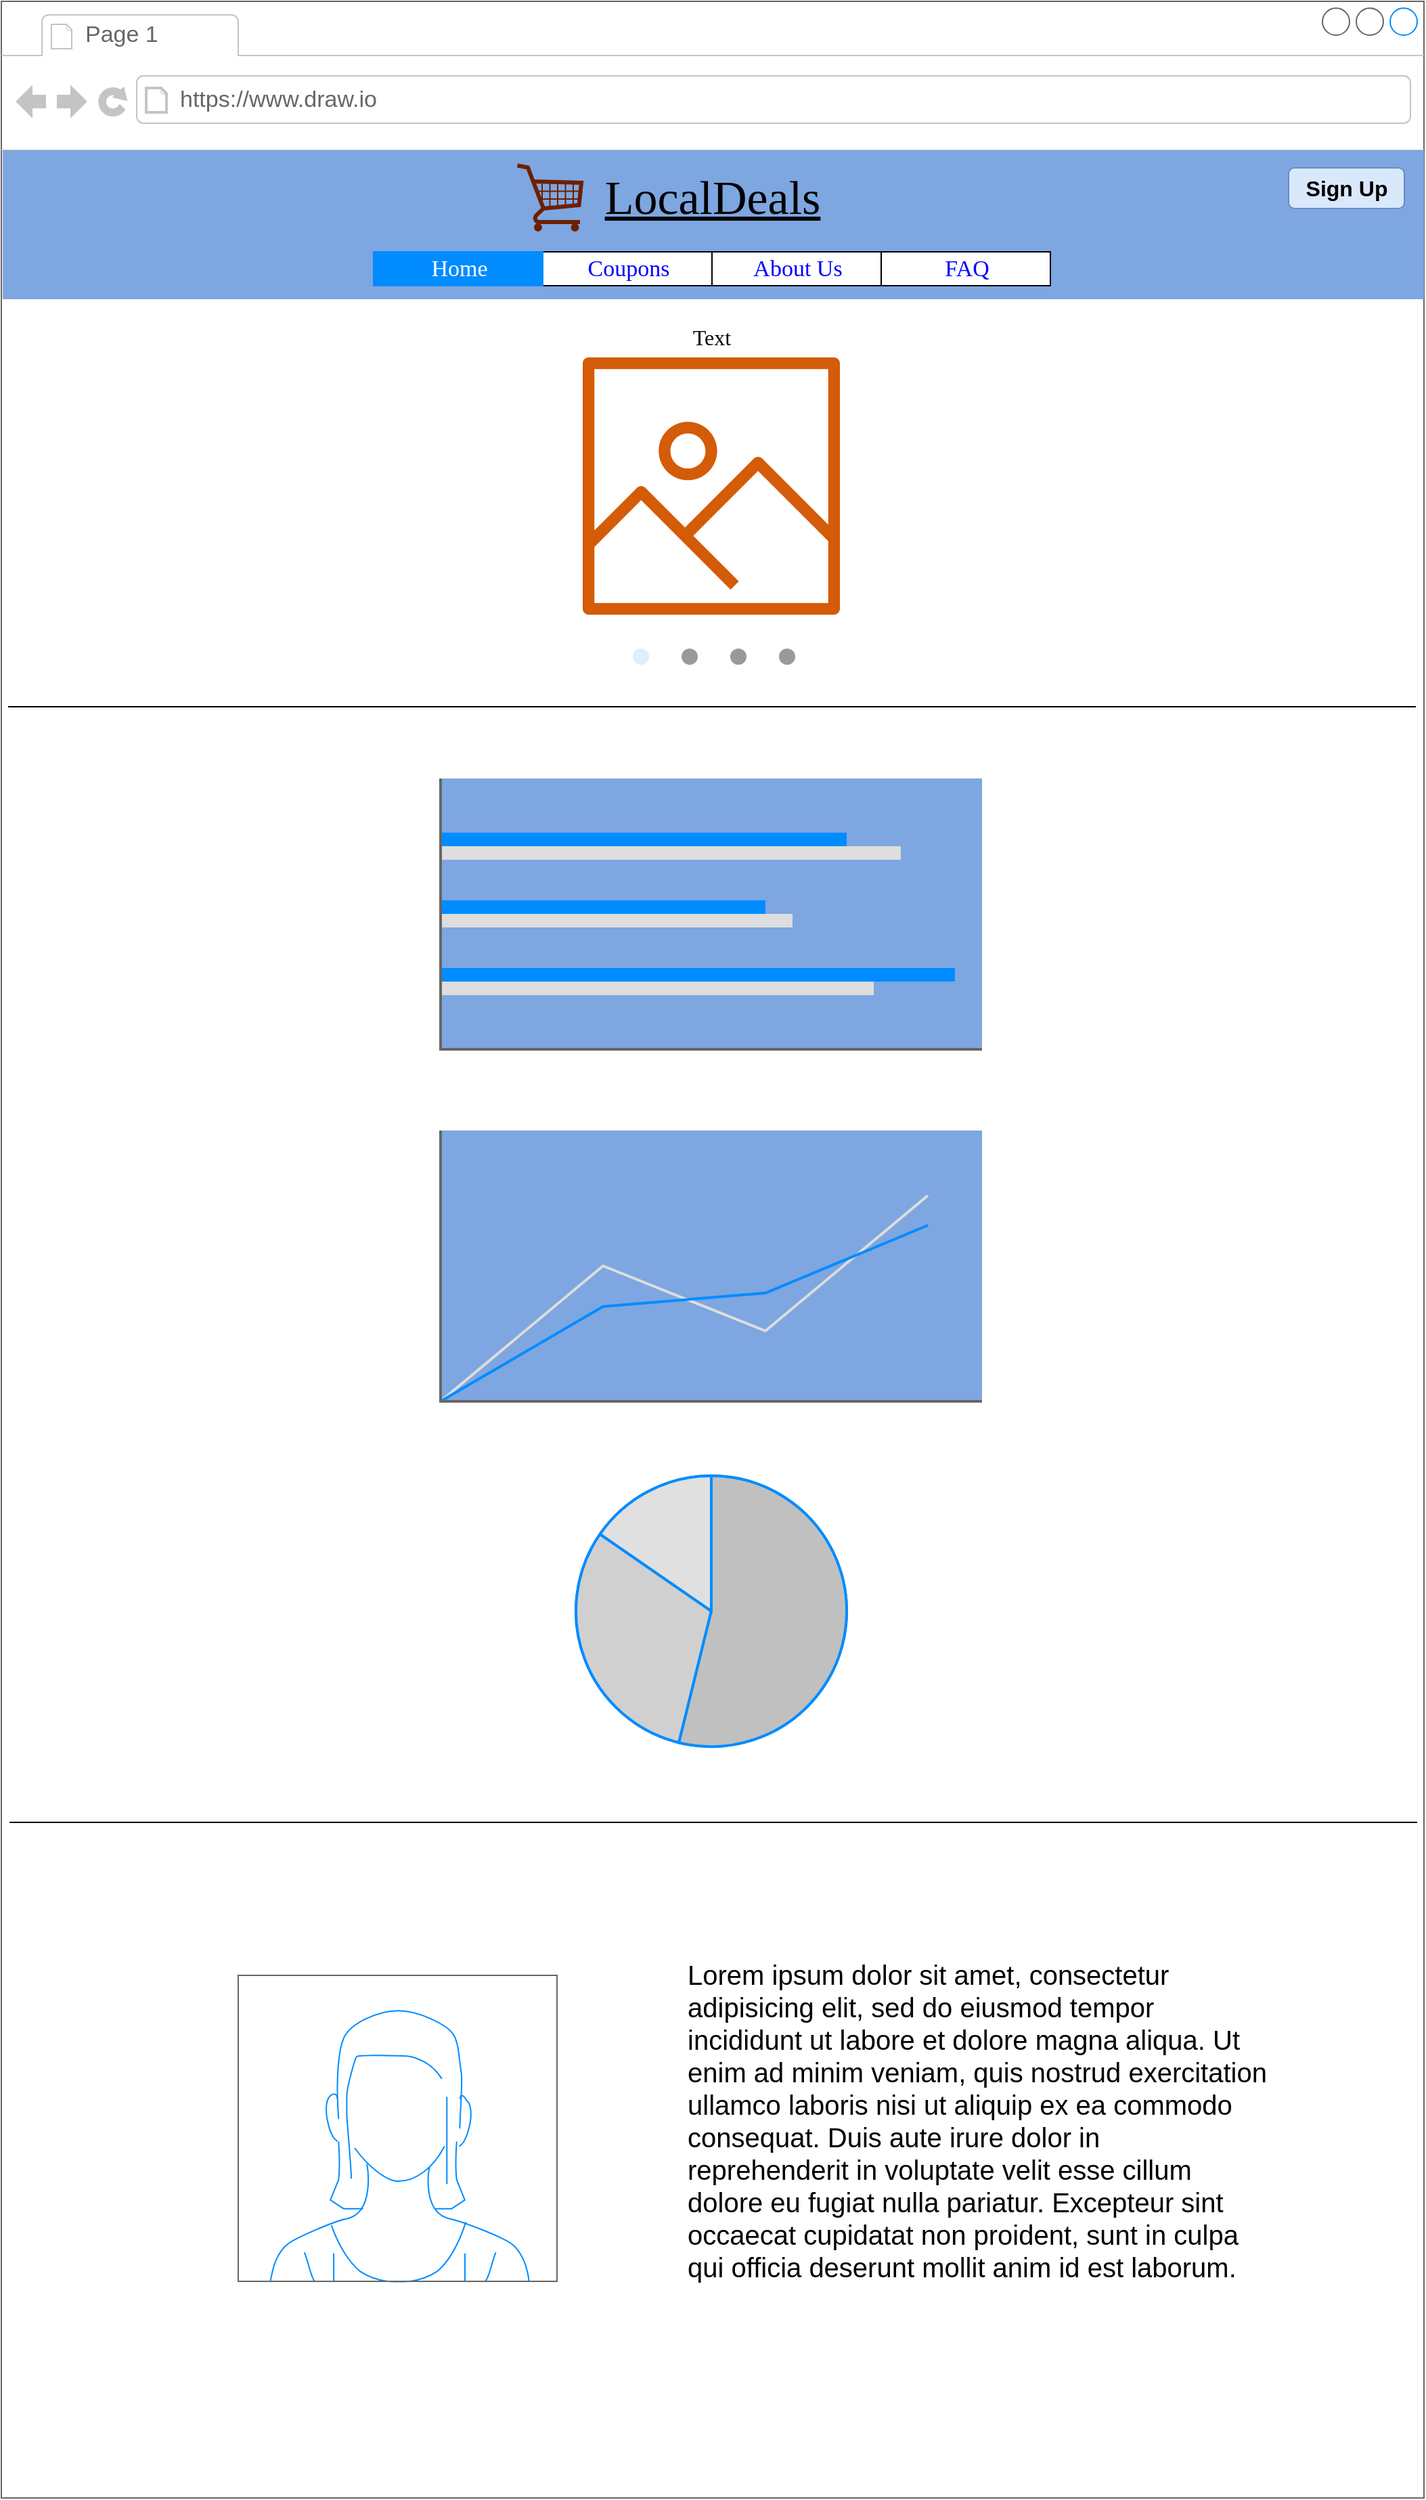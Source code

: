 <mxfile version="18.0.2" type="github" pages="4">
  <diagram id="8Ai8LcPD3dRADdZJNtyQ" name="Home screen">
    <mxGraphModel dx="1695" dy="751" grid="1" gridSize="10" guides="1" tooltips="1" connect="1" arrows="1" fold="1" page="1" pageScale="1" pageWidth="1100" pageHeight="850" math="0" shadow="0">
      <root>
        <mxCell id="0" />
        <mxCell id="1" parent="0" />
        <mxCell id="Ec3SND6wJ-g5AKn1nneo-4" value="" style="strokeWidth=1;shadow=0;dashed=0;align=center;html=1;shape=mxgraph.mockup.containers.browserWindow;rSize=0;strokeColor=#666666;strokeColor2=#008cff;strokeColor3=#c4c4c4;mainText=,;recursiveResize=0;" vertex="1" parent="1">
          <mxGeometry x="25" y="86" width="1051" height="1844" as="geometry" />
        </mxCell>
        <mxCell id="Ec3SND6wJ-g5AKn1nneo-34" value="" style="rounded=0;whiteSpace=wrap;html=1;shadow=0;labelBackgroundColor=none;labelBorderColor=none;fontFamily=Tahoma;fontSize=35;fontColor=#000000;strokeColor=none;strokeWidth=26;fillColor=#7EA6E0;gradientColor=none;" vertex="1" parent="Ec3SND6wJ-g5AKn1nneo-4">
          <mxGeometry x="1" y="110" width="1050" height="110" as="geometry" />
        </mxCell>
        <mxCell id="Ec3SND6wJ-g5AKn1nneo-5" value="Page 1" style="strokeWidth=1;shadow=0;dashed=0;align=center;html=1;shape=mxgraph.mockup.containers.anchor;fontSize=17;fontColor=#666666;align=left;" vertex="1" parent="Ec3SND6wJ-g5AKn1nneo-4">
          <mxGeometry x="60" y="12" width="110" height="26" as="geometry" />
        </mxCell>
        <mxCell id="Ec3SND6wJ-g5AKn1nneo-6" value="https://www.draw.io" style="strokeWidth=1;shadow=0;dashed=0;align=center;html=1;shape=mxgraph.mockup.containers.anchor;rSize=0;fontSize=17;fontColor=#666666;align=left;" vertex="1" parent="Ec3SND6wJ-g5AKn1nneo-4">
          <mxGeometry x="130" y="60" width="250" height="26" as="geometry" />
        </mxCell>
        <mxCell id="Ec3SND6wJ-g5AKn1nneo-15" value="Sign Up" style="rounded=1;html=1;shadow=0;dashed=0;whiteSpace=wrap;fontSize=16;fillColor=#dae8fc;align=center;strokeColor=#6c8ebf;fontStyle=1" vertex="1" parent="Ec3SND6wJ-g5AKn1nneo-4">
          <mxGeometry x="951" y="123" width="85.5" height="30" as="geometry" />
        </mxCell>
        <mxCell id="Ec3SND6wJ-g5AKn1nneo-17" value="&lt;font size=&quot;1&quot; face=&quot;Tahoma&quot; style=&quot;&quot;&gt;&lt;u style=&quot;font-size: 35px;&quot;&gt;LocalDeals&lt;/u&gt;&lt;/font&gt;" style="text;html=1;strokeColor=none;fillColor=none;align=center;verticalAlign=middle;whiteSpace=wrap;rounded=0;fontSize=16;" vertex="1" parent="Ec3SND6wJ-g5AKn1nneo-4">
          <mxGeometry x="438" y="115" width="175" height="60" as="geometry" />
        </mxCell>
        <mxCell id="Ec3SND6wJ-g5AKn1nneo-20" value="" style="sketch=0;outlineConnect=0;fontColor=#232F3E;gradientColor=none;fillColor=#D45B07;strokeColor=default;verticalLabelPosition=bottom;verticalAlign=top;align=center;html=1;fontSize=12;fontStyle=0;pointerEvents=1;shape=mxgraph.aws4.container_registry_image;fontFamily=Tahoma;perimeterSpacing=26;strokeWidth=26;labelBorderColor=none;labelBackgroundColor=#000000;" vertex="1" parent="Ec3SND6wJ-g5AKn1nneo-4">
          <mxGeometry x="97" y="263" width="855" height="190" as="geometry" />
        </mxCell>
        <mxCell id="Ec3SND6wJ-g5AKn1nneo-21" value="" style="verticalLabelPosition=bottom;shadow=0;dashed=0;align=center;html=1;verticalAlign=top;strokeWidth=1;shape=mxgraph.mockup.navigation.pageControl;fillColor=#999999;strokeColor=#ddeeff;fontFamily=Tahoma;fontSize=35;fontColor=#000000;" vertex="1" parent="Ec3SND6wJ-g5AKn1nneo-4">
          <mxGeometry x="466.5" y="469" width="120" height="30" as="geometry" />
        </mxCell>
        <mxCell id="Ec3SND6wJ-g5AKn1nneo-29" value="" style="strokeWidth=1;shadow=0;dashed=0;align=center;html=1;shape=mxgraph.mockup.text.rrect;rSize=0;labelBackgroundColor=none;labelBorderColor=none;fontFamily=Tahoma;fontSize=35;" vertex="1" parent="Ec3SND6wJ-g5AKn1nneo-4">
          <mxGeometry x="275" y="185" width="500" height="25" as="geometry" />
        </mxCell>
        <UserObject label="Coupons" link="data:page/id,4YE4zVeLuSNUIO8vOBRp" id="Ec3SND6wJ-g5AKn1nneo-30">
          <mxCell style="strokeColor=inherit;fillColor=inherit;gradientColor=inherit;strokeWidth=1;shadow=0;dashed=0;align=center;html=1;shape=mxgraph.mockup.text.rrect;rSize=0;fontSize=17;fontColor=#0000ff;labelBackgroundColor=none;labelBorderColor=none;fontFamily=Tahoma;" vertex="1" parent="Ec3SND6wJ-g5AKn1nneo-29">
            <mxGeometry x="125" width="125" height="25" as="geometry" />
          </mxCell>
        </UserObject>
        <mxCell id="Ec3SND6wJ-g5AKn1nneo-31" value="About Us" style="strokeColor=inherit;fillColor=inherit;gradientColor=inherit;strokeWidth=1;shadow=0;dashed=0;align=center;html=1;shape=mxgraph.mockup.text.rrect;rSize=0;fontSize=17;fontColor=#0000ff;labelBackgroundColor=none;labelBorderColor=none;fontFamily=Tahoma;" vertex="1" parent="Ec3SND6wJ-g5AKn1nneo-29">
          <mxGeometry x="250" width="125" height="25" as="geometry" />
        </mxCell>
        <mxCell id="Ec3SND6wJ-g5AKn1nneo-32" value="FAQ" style="strokeColor=inherit;fillColor=inherit;gradientColor=inherit;strokeWidth=1;shadow=0;dashed=0;align=center;html=1;shape=mxgraph.mockup.text.rrect;rSize=0;fontSize=17;fontColor=#0000ff;labelBackgroundColor=none;labelBorderColor=none;fontFamily=Tahoma;" vertex="1" parent="Ec3SND6wJ-g5AKn1nneo-29">
          <mxGeometry x="375" width="125" height="25" as="geometry" />
        </mxCell>
        <mxCell id="Ec3SND6wJ-g5AKn1nneo-33" value="Home" style="strokeWidth=1;shadow=0;dashed=0;align=center;html=1;shape=mxgraph.mockup.text.rrect;rSize=0;fontSize=17;fontColor=#ffffff;fillColor=#008cff;strokeColor=#008cff;labelBackgroundColor=none;labelBorderColor=none;fontFamily=Tahoma;" vertex="1" parent="Ec3SND6wJ-g5AKn1nneo-29">
          <mxGeometry width="125" height="25" as="geometry" />
        </mxCell>
        <mxCell id="Ec3SND6wJ-g5AKn1nneo-41" value="" style="verticalLabelPosition=bottom;shadow=0;dashed=0;align=center;html=1;verticalAlign=top;strokeWidth=1;shape=mxgraph.mockup.misc.shoppingCart;labelBackgroundColor=none;labelBorderColor=none;fontFamily=Tahoma;fontSize=35;fillColor=#a0522d;strokeColor=#6D1F00;fontColor=#ffffff;flipH=1;" vertex="1" parent="Ec3SND6wJ-g5AKn1nneo-4">
          <mxGeometry x="380" y="120" width="50" height="50" as="geometry" />
        </mxCell>
        <mxCell id="Ec3SND6wJ-g5AKn1nneo-43" value="" style="verticalLabelPosition=bottom;shadow=0;dashed=0;align=center;html=1;verticalAlign=top;strokeWidth=1;shape=mxgraph.mockup.graphics.lineChart;strokeColor=none;strokeColor2=#666666;strokeColor3=#008cff;strokeColor4=#dddddd;labelBackgroundColor=none;labelBorderColor=none;fontFamily=Tahoma;fontSize=35;fontColor=#000000;fillColor=#7EA6E0;gradientColor=none;" vertex="1" parent="Ec3SND6wJ-g5AKn1nneo-4">
          <mxGeometry x="324.5" y="834" width="400" height="200" as="geometry" />
        </mxCell>
        <mxCell id="Ec3SND6wJ-g5AKn1nneo-42" value="" style="verticalLabelPosition=bottom;shadow=0;dashed=0;align=center;html=1;verticalAlign=top;strokeWidth=1;shape=mxgraph.mockup.graphics.barChart;strokeColor=none;strokeColor2=none;strokeColor3=#666666;fillColor2=#008cff;fillColor3=#dddddd;labelBackgroundColor=none;labelBorderColor=none;fontFamily=Tahoma;fontSize=35;fontColor=#000000;fillColor=#7EA6E0;gradientColor=none;" vertex="1" parent="Ec3SND6wJ-g5AKn1nneo-4">
          <mxGeometry x="324.5" y="574" width="400" height="200" as="geometry" />
        </mxCell>
        <mxCell id="Ec3SND6wJ-g5AKn1nneo-44" value="" style="verticalLabelPosition=bottom;shadow=0;dashed=0;align=center;html=1;verticalAlign=top;strokeWidth=1;shape=mxgraph.mockup.graphics.pieChart;strokeColor=#008cff;parts=10,20,35;partColors=#e0e0e0,#d0d0d0,#c0c0c0,#b0b0b0,#a0a0a0;strokeWidth=2;labelBackgroundColor=none;labelBorderColor=none;fontFamily=Tahoma;fontSize=35;fontColor=#000000;fillColor=#7EA6E0;gradientColor=none;" vertex="1" parent="Ec3SND6wJ-g5AKn1nneo-4">
          <mxGeometry x="424.5" y="1089" width="200" height="200" as="geometry" />
        </mxCell>
        <mxCell id="g2vvY1fLW92TIpUCu8w1-1" value="" style="verticalLabelPosition=bottom;shadow=0;dashed=0;align=center;html=1;verticalAlign=top;strokeWidth=1;shape=mxgraph.mockup.containers.userFemale;strokeColor=#666666;strokeColor2=#008cff;labelBackgroundColor=none;labelBorderColor=none;fontFamily=Tahoma;fontSize=35;fontColor=#000000;fillColor=#FFFFFF;gradientColor=none;" vertex="1" parent="Ec3SND6wJ-g5AKn1nneo-4">
          <mxGeometry x="175" y="1458" width="235.5" height="226" as="geometry" />
        </mxCell>
        <mxCell id="g2vvY1fLW92TIpUCu8w1-4" value="&lt;font style=&quot;font-size: 20px;&quot;&gt;Lorem ipsum dolor sit amet, consectetur adipisicing elit, sed do eiusmod tempor incididunt ut labore et dolore magna aliqua. Ut enim ad minim veniam, quis nostrud exercitation ullamco laboris nisi ut aliquip ex ea commodo consequat. Duis aute irure dolor in reprehenderit in voluptate velit esse cillum dolore eu fugiat nulla pariatur. Excepteur sint occaecat cupidatat non proident, sunt in culpa qui officia deserunt mollit anim id est laborum.&lt;/font&gt;" style="text;spacingTop=-5;whiteSpace=wrap;html=1;align=left;fontSize=12;fontFamily=Helvetica;fillColor=none;strokeColor=none;shadow=0;labelBackgroundColor=none;labelBorderColor=none;fontColor=#000000;" vertex="1" parent="Ec3SND6wJ-g5AKn1nneo-4">
          <mxGeometry x="505" y="1444" width="430" height="254" as="geometry" />
        </mxCell>
        <mxCell id="ed6k9Ll5OPkEKi_OYKbh-1" value="Text" style="text;html=1;strokeColor=none;fillColor=none;align=center;verticalAlign=middle;whiteSpace=wrap;rounded=0;shadow=0;labelBackgroundColor=none;labelBorderColor=none;fontFamily=Tahoma;fontSize=16;fontColor=#000000;" vertex="1" parent="Ec3SND6wJ-g5AKn1nneo-4">
          <mxGeometry x="494.5" y="233" width="60" height="30" as="geometry" />
        </mxCell>
        <mxCell id="Ec3SND6wJ-g5AKn1nneo-37" value="" style="endArrow=none;html=1;rounded=0;fontFamily=Tahoma;fontSize=35;fontColor=#000000;" edge="1" parent="1">
          <mxGeometry width="50" height="50" relative="1" as="geometry">
            <mxPoint x="30" y="607" as="sourcePoint" />
            <mxPoint x="1070" y="607" as="targetPoint" />
          </mxGeometry>
        </mxCell>
        <mxCell id="Ec3SND6wJ-g5AKn1nneo-45" value="" style="endArrow=none;html=1;rounded=0;fontFamily=Tahoma;fontSize=35;fontColor=#000000;" edge="1" parent="1">
          <mxGeometry width="50" height="50" relative="1" as="geometry">
            <mxPoint x="31" y="1431" as="sourcePoint" />
            <mxPoint x="1071" y="1431" as="targetPoint" />
          </mxGeometry>
        </mxCell>
      </root>
    </mxGraphModel>
  </diagram>
  <diagram id="4YE4zVeLuSNUIO8vOBRp" name="Coupons">
    <mxGraphModel dx="1149" dy="651" grid="1" gridSize="10" guides="1" tooltips="1" connect="1" arrows="1" fold="1" page="1" pageScale="1" pageWidth="1100" pageHeight="850" math="0" shadow="0">
      <root>
        <mxCell id="0" />
        <mxCell id="1" parent="0" />
        <mxCell id="IuseWcv3wdTALtnvZLEn-1" value="" style="strokeWidth=1;shadow=0;dashed=0;align=center;html=1;shape=mxgraph.mockup.containers.browserWindow;rSize=0;strokeColor=#666666;strokeColor2=#008cff;strokeColor3=#c4c4c4;mainText=,;recursiveResize=0;" vertex="1" parent="1">
          <mxGeometry x="25" y="86" width="1051" height="1844" as="geometry" />
        </mxCell>
        <mxCell id="IuseWcv3wdTALtnvZLEn-2" value="" style="rounded=0;whiteSpace=wrap;html=1;shadow=0;labelBackgroundColor=none;labelBorderColor=none;fontFamily=Tahoma;fontSize=35;fontColor=#000000;strokeColor=none;strokeWidth=26;fillColor=#7EA6E0;gradientColor=none;" vertex="1" parent="IuseWcv3wdTALtnvZLEn-1">
          <mxGeometry x="1" y="110" width="1050" height="110" as="geometry" />
        </mxCell>
        <mxCell id="IuseWcv3wdTALtnvZLEn-3" value="Page 1" style="strokeWidth=1;shadow=0;dashed=0;align=center;html=1;shape=mxgraph.mockup.containers.anchor;fontSize=17;fontColor=#666666;align=left;" vertex="1" parent="IuseWcv3wdTALtnvZLEn-1">
          <mxGeometry x="60" y="12" width="110" height="26" as="geometry" />
        </mxCell>
        <mxCell id="IuseWcv3wdTALtnvZLEn-4" value="https://www.draw.io" style="strokeWidth=1;shadow=0;dashed=0;align=center;html=1;shape=mxgraph.mockup.containers.anchor;rSize=0;fontSize=17;fontColor=#666666;align=left;" vertex="1" parent="IuseWcv3wdTALtnvZLEn-1">
          <mxGeometry x="130" y="60" width="250" height="26" as="geometry" />
        </mxCell>
        <mxCell id="IuseWcv3wdTALtnvZLEn-5" value="Sign Up" style="rounded=1;html=1;shadow=0;dashed=0;whiteSpace=wrap;fontSize=16;fillColor=#dae8fc;align=center;strokeColor=#6c8ebf;fontStyle=1" vertex="1" parent="IuseWcv3wdTALtnvZLEn-1">
          <mxGeometry x="951" y="123" width="85.5" height="30" as="geometry" />
        </mxCell>
        <mxCell id="IuseWcv3wdTALtnvZLEn-6" value="&lt;font size=&quot;1&quot; face=&quot;Tahoma&quot; style=&quot;&quot;&gt;&lt;u style=&quot;font-size: 35px;&quot;&gt;LocalDeals&lt;/u&gt;&lt;/font&gt;" style="text;html=1;strokeColor=none;fillColor=none;align=center;verticalAlign=middle;whiteSpace=wrap;rounded=0;fontSize=16;" vertex="1" parent="IuseWcv3wdTALtnvZLEn-1">
          <mxGeometry x="438" y="115" width="175" height="60" as="geometry" />
        </mxCell>
        <mxCell id="IuseWcv3wdTALtnvZLEn-9" value="" style="strokeWidth=1;shadow=0;dashed=0;align=center;html=1;shape=mxgraph.mockup.text.rrect;rSize=0;labelBackgroundColor=none;labelBorderColor=none;fontFamily=Tahoma;fontSize=35;" vertex="1" parent="IuseWcv3wdTALtnvZLEn-1">
          <mxGeometry x="275" y="185" width="500" height="25" as="geometry" />
        </mxCell>
        <mxCell id="IuseWcv3wdTALtnvZLEn-10" value="Coupons" style="strokeColor=inherit;fillColor=inherit;gradientColor=inherit;strokeWidth=1;shadow=0;dashed=0;align=center;html=1;shape=mxgraph.mockup.text.rrect;rSize=0;fontSize=17;fontColor=#0000ff;labelBackgroundColor=none;labelBorderColor=none;fontFamily=Tahoma;" vertex="1" parent="IuseWcv3wdTALtnvZLEn-9">
          <mxGeometry x="125" width="125" height="25" as="geometry" />
        </mxCell>
        <mxCell id="IuseWcv3wdTALtnvZLEn-11" value="About Us" style="strokeColor=inherit;fillColor=inherit;gradientColor=inherit;strokeWidth=1;shadow=0;dashed=0;align=center;html=1;shape=mxgraph.mockup.text.rrect;rSize=0;fontSize=17;fontColor=#0000ff;labelBackgroundColor=none;labelBorderColor=none;fontFamily=Tahoma;" vertex="1" parent="IuseWcv3wdTALtnvZLEn-9">
          <mxGeometry x="250" width="125" height="25" as="geometry" />
        </mxCell>
        <mxCell id="IuseWcv3wdTALtnvZLEn-12" value="FAQ" style="strokeColor=inherit;fillColor=inherit;gradientColor=inherit;strokeWidth=1;shadow=0;dashed=0;align=center;html=1;shape=mxgraph.mockup.text.rrect;rSize=0;fontSize=17;fontColor=#0000ff;labelBackgroundColor=none;labelBorderColor=none;fontFamily=Tahoma;" vertex="1" parent="IuseWcv3wdTALtnvZLEn-9">
          <mxGeometry x="375" width="125" height="25" as="geometry" />
        </mxCell>
        <mxCell id="IuseWcv3wdTALtnvZLEn-13" value="Home" style="strokeWidth=1;shadow=0;dashed=0;align=center;html=1;shape=mxgraph.mockup.text.rrect;rSize=0;fontSize=17;fontColor=#ffffff;fillColor=#008cff;strokeColor=#008cff;labelBackgroundColor=none;labelBorderColor=none;fontFamily=Tahoma;" vertex="1" parent="IuseWcv3wdTALtnvZLEn-9">
          <mxGeometry width="125" height="25" as="geometry" />
        </mxCell>
        <mxCell id="IuseWcv3wdTALtnvZLEn-14" value="" style="verticalLabelPosition=bottom;shadow=0;dashed=0;align=center;html=1;verticalAlign=top;strokeWidth=1;shape=mxgraph.mockup.misc.shoppingCart;labelBackgroundColor=none;labelBorderColor=none;fontFamily=Tahoma;fontSize=35;fillColor=#a0522d;strokeColor=#6D1F00;fontColor=#ffffff;flipH=1;" vertex="1" parent="IuseWcv3wdTALtnvZLEn-1">
          <mxGeometry x="380" y="120" width="50" height="50" as="geometry" />
        </mxCell>
        <mxCell id="IuseWcv3wdTALtnvZLEn-20" value="" style="rounded=1;html=1;shadow=0;dashed=0;whiteSpace=wrap;fontSize=10;fillColor=#cce5ff;align=center;strokeColor=#36393d;labelBackgroundColor=none;labelBorderColor=none;fontFamily=Tahoma;" vertex="1" parent="IuseWcv3wdTALtnvZLEn-1">
          <mxGeometry x="305" y="274" width="290" height="200" as="geometry" />
        </mxCell>
        <mxCell id="IuseWcv3wdTALtnvZLEn-22" value="" style="rounded=1;html=1;shadow=0;dashed=0;whiteSpace=wrap;fontSize=10;fillColor=#cce5ff;align=center;strokeColor=#36393d;labelBackgroundColor=none;labelBorderColor=none;fontFamily=Tahoma;" vertex="1" parent="IuseWcv3wdTALtnvZLEn-1">
          <mxGeometry x="645" y="274" width="290" height="200" as="geometry" />
        </mxCell>
        <mxCell id="IuseWcv3wdTALtnvZLEn-23" value="" style="rounded=0;whiteSpace=wrap;html=1;shadow=0;labelBackgroundColor=none;labelBorderColor=none;fontFamily=Tahoma;fontSize=35;strokeColor=none;strokeWidth=26;fillColor=#cce5ff;rotation=-90;" vertex="1" parent="IuseWcv3wdTALtnvZLEn-1">
          <mxGeometry x="-357.04" y="578.46" width="948.57" height="230.5" as="geometry" />
        </mxCell>
        <mxCell id="IuseWcv3wdTALtnvZLEn-24" value="" style="rounded=1;html=1;shadow=0;dashed=0;whiteSpace=wrap;fontSize=10;fillColor=#cce5ff;align=center;strokeColor=#36393d;labelBackgroundColor=none;labelBorderColor=none;fontFamily=Tahoma;" vertex="1" parent="IuseWcv3wdTALtnvZLEn-1">
          <mxGeometry x="305" y="504" width="290" height="200" as="geometry" />
        </mxCell>
        <mxCell id="IuseWcv3wdTALtnvZLEn-25" value="" style="rounded=1;html=1;shadow=0;dashed=0;whiteSpace=wrap;fontSize=10;fillColor=#cce5ff;align=center;strokeColor=#36393d;labelBackgroundColor=none;labelBorderColor=none;fontFamily=Tahoma;" vertex="1" parent="IuseWcv3wdTALtnvZLEn-1">
          <mxGeometry x="645" y="504" width="290" height="200" as="geometry" />
        </mxCell>
        <mxCell id="IuseWcv3wdTALtnvZLEn-26" value="" style="rounded=1;html=1;shadow=0;dashed=0;whiteSpace=wrap;fontSize=10;fillColor=#cce5ff;align=center;strokeColor=#36393d;labelBackgroundColor=none;labelBorderColor=none;fontFamily=Tahoma;" vertex="1" parent="IuseWcv3wdTALtnvZLEn-1">
          <mxGeometry x="305" y="734" width="290" height="200" as="geometry" />
        </mxCell>
        <mxCell id="IuseWcv3wdTALtnvZLEn-27" value="" style="rounded=1;html=1;shadow=0;dashed=0;whiteSpace=wrap;fontSize=10;fillColor=#cce5ff;align=center;strokeColor=#36393d;labelBackgroundColor=none;labelBorderColor=none;fontFamily=Tahoma;" vertex="1" parent="IuseWcv3wdTALtnvZLEn-1">
          <mxGeometry x="645" y="734" width="290" height="200" as="geometry" />
        </mxCell>
        <mxCell id="IuseWcv3wdTALtnvZLEn-28" value="" style="rounded=1;html=1;shadow=0;dashed=0;whiteSpace=wrap;fontSize=10;fillColor=#cce5ff;align=center;strokeColor=#36393d;labelBackgroundColor=none;labelBorderColor=none;fontFamily=Tahoma;" vertex="1" parent="IuseWcv3wdTALtnvZLEn-1">
          <mxGeometry x="305" y="964" width="290" height="200" as="geometry" />
        </mxCell>
        <mxCell id="IuseWcv3wdTALtnvZLEn-29" value="" style="rounded=1;html=1;shadow=0;dashed=0;whiteSpace=wrap;fontSize=10;fillColor=#cce5ff;align=center;strokeColor=#36393d;labelBackgroundColor=none;labelBorderColor=none;fontFamily=Tahoma;" vertex="1" parent="IuseWcv3wdTALtnvZLEn-1">
          <mxGeometry x="645" y="964" width="290" height="200" as="geometry" />
        </mxCell>
        <mxCell id="IuseWcv3wdTALtnvZLEn-33" value="" style="shape=rect;fillColor=#F6F6F6;strokeColor=none;shadow=0;labelBackgroundColor=none;labelBorderColor=none;fontFamily=Tahoma;fontSize=20;fontColor=#000000;" vertex="1" parent="IuseWcv3wdTALtnvZLEn-1">
          <mxGeometry x="35.25" y="244" width="164" height="36" as="geometry" />
        </mxCell>
        <mxCell id="IuseWcv3wdTALtnvZLEn-34" value="" style="html=1;strokeWidth=1;shadow=0;dashed=0;shape=mxgraph.ios7ui.marginRect;rx=3;ry=3;rectMargin=5;fillColor=#E4E4E4;strokeColor=none;labelBackgroundColor=none;labelBorderColor=none;fontFamily=Tahoma;fontSize=20;fontColor=#000000;" vertex="1" parent="IuseWcv3wdTALtnvZLEn-33">
          <mxGeometry width="164" height="36" as="geometry" />
        </mxCell>
        <mxCell id="IuseWcv3wdTALtnvZLEn-35" value="Search" style="shape=mxgraph.ios7.icons.looking_glass;strokeColor=#878789;fillColor=none;fontColor=#878789;labelPosition=right;verticalLabelPosition=middle;align=left;verticalAlign=middle;fontSize=10;fontStyle=0;spacingTop=2;sketch=0;shadow=0;labelBackgroundColor=none;labelBorderColor=none;fontFamily=Tahoma;" vertex="1" parent="IuseWcv3wdTALtnvZLEn-33">
          <mxGeometry x="0.5" y="0.5" width="6.5" height="6.5" relative="1" as="geometry">
            <mxPoint x="-17.5" y="-3" as="offset" />
          </mxGeometry>
        </mxCell>
        <mxCell id="IuseWcv3wdTALtnvZLEn-37" value="&lt;font style=&quot;font-size: 15px;&quot;&gt;Filters&lt;/font&gt;" style="rounded=1;html=1;shadow=0;dashed=0;whiteSpace=wrap;fontSize=10;fillColor=#E6E6E6;align=center;strokeColor=#E6E6E6;fontColor=#333333;labelBackgroundColor=none;labelBorderColor=none;fontFamily=Tahoma;" vertex="1" parent="IuseWcv3wdTALtnvZLEn-1">
          <mxGeometry x="62.25" y="294" width="105.5" height="26" as="geometry" />
        </mxCell>
        <mxCell id="4OOVAAEg7mVtT_ehV48Z-1" value="" style="sketch=0;outlineConnect=0;fontColor=#232F3E;gradientColor=none;fillColor=#D45B07;strokeColor=none;dashed=0;verticalLabelPosition=bottom;verticalAlign=top;align=center;html=1;fontSize=12;fontStyle=0;aspect=fixed;pointerEvents=1;shape=mxgraph.aws4.container_registry_image;shadow=0;labelBackgroundColor=none;labelBorderColor=none;fontFamily=Tahoma;" vertex="1" parent="IuseWcv3wdTALtnvZLEn-1">
          <mxGeometry x="335" y="307" width="65" height="65" as="geometry" />
        </mxCell>
      </root>
    </mxGraphModel>
  </diagram>
  <diagram id="Ocp173985pwLrrePin3x" name="Sign up">
    <mxGraphModel dx="1695" dy="751" grid="1" gridSize="10" guides="1" tooltips="1" connect="1" arrows="1" fold="1" page="1" pageScale="1" pageWidth="1100" pageHeight="850" math="0" shadow="0">
      <root>
        <mxCell id="0" />
        <mxCell id="1" parent="0" />
        <mxCell id="igoA53NhDsj10AIcZIzV-1" value="" style="strokeWidth=1;shadow=0;dashed=0;align=center;html=1;shape=mxgraph.mockup.containers.browserWindow;rSize=0;strokeColor=#666666;strokeColor2=#008cff;strokeColor3=#c4c4c4;mainText=,;recursiveResize=0;" vertex="1" parent="1">
          <mxGeometry x="25" y="86" width="1051" height="1844" as="geometry" />
        </mxCell>
        <mxCell id="igoA53NhDsj10AIcZIzV-2" value="" style="rounded=0;whiteSpace=wrap;html=1;shadow=0;labelBackgroundColor=none;labelBorderColor=none;fontFamily=Tahoma;fontSize=35;fontColor=#000000;strokeColor=none;strokeWidth=26;fillColor=#7EA6E0;gradientColor=none;" vertex="1" parent="igoA53NhDsj10AIcZIzV-1">
          <mxGeometry x="1" y="110" width="1050" height="110" as="geometry" />
        </mxCell>
        <mxCell id="igoA53NhDsj10AIcZIzV-3" value="Page 1" style="strokeWidth=1;shadow=0;dashed=0;align=center;html=1;shape=mxgraph.mockup.containers.anchor;fontSize=17;fontColor=#666666;align=left;" vertex="1" parent="igoA53NhDsj10AIcZIzV-1">
          <mxGeometry x="60" y="12" width="110" height="26" as="geometry" />
        </mxCell>
        <mxCell id="igoA53NhDsj10AIcZIzV-4" value="https://www.draw.io" style="strokeWidth=1;shadow=0;dashed=0;align=center;html=1;shape=mxgraph.mockup.containers.anchor;rSize=0;fontSize=17;fontColor=#666666;align=left;" vertex="1" parent="igoA53NhDsj10AIcZIzV-1">
          <mxGeometry x="130" y="60" width="250" height="26" as="geometry" />
        </mxCell>
        <mxCell id="igoA53NhDsj10AIcZIzV-5" value="Sign Up" style="rounded=1;html=1;shadow=0;dashed=0;whiteSpace=wrap;fontSize=16;fillColor=#dae8fc;align=center;strokeColor=#6c8ebf;fontStyle=1" vertex="1" parent="igoA53NhDsj10AIcZIzV-1">
          <mxGeometry x="951" y="123" width="85.5" height="30" as="geometry" />
        </mxCell>
        <mxCell id="igoA53NhDsj10AIcZIzV-6" value="&lt;font size=&quot;1&quot; face=&quot;Tahoma&quot; style=&quot;&quot;&gt;&lt;u style=&quot;font-size: 35px;&quot;&gt;LocalDeals&lt;/u&gt;&lt;/font&gt;" style="text;html=1;strokeColor=none;fillColor=none;align=center;verticalAlign=middle;whiteSpace=wrap;rounded=0;fontSize=16;" vertex="1" parent="igoA53NhDsj10AIcZIzV-1">
          <mxGeometry x="438" y="115" width="175" height="60" as="geometry" />
        </mxCell>
        <mxCell id="igoA53NhDsj10AIcZIzV-7" value="" style="strokeWidth=1;shadow=0;dashed=0;align=center;html=1;shape=mxgraph.mockup.text.rrect;rSize=0;labelBackgroundColor=none;labelBorderColor=none;fontFamily=Tahoma;fontSize=35;" vertex="1" parent="igoA53NhDsj10AIcZIzV-1">
          <mxGeometry x="275" y="185" width="500" height="25" as="geometry" />
        </mxCell>
        <mxCell id="igoA53NhDsj10AIcZIzV-8" value="Coupons" style="strokeColor=inherit;fillColor=inherit;gradientColor=inherit;strokeWidth=1;shadow=0;dashed=0;align=center;html=1;shape=mxgraph.mockup.text.rrect;rSize=0;fontSize=17;fontColor=#0000ff;labelBackgroundColor=none;labelBorderColor=none;fontFamily=Tahoma;" vertex="1" parent="igoA53NhDsj10AIcZIzV-7">
          <mxGeometry x="125" width="125" height="25" as="geometry" />
        </mxCell>
        <mxCell id="igoA53NhDsj10AIcZIzV-9" value="About Us" style="strokeColor=inherit;fillColor=inherit;gradientColor=inherit;strokeWidth=1;shadow=0;dashed=0;align=center;html=1;shape=mxgraph.mockup.text.rrect;rSize=0;fontSize=17;fontColor=#0000ff;labelBackgroundColor=none;labelBorderColor=none;fontFamily=Tahoma;" vertex="1" parent="igoA53NhDsj10AIcZIzV-7">
          <mxGeometry x="250" width="125" height="25" as="geometry" />
        </mxCell>
        <mxCell id="igoA53NhDsj10AIcZIzV-10" value="FAQ" style="strokeColor=inherit;fillColor=inherit;gradientColor=inherit;strokeWidth=1;shadow=0;dashed=0;align=center;html=1;shape=mxgraph.mockup.text.rrect;rSize=0;fontSize=17;fontColor=#0000ff;labelBackgroundColor=none;labelBorderColor=none;fontFamily=Tahoma;" vertex="1" parent="igoA53NhDsj10AIcZIzV-7">
          <mxGeometry x="375" width="125" height="25" as="geometry" />
        </mxCell>
        <mxCell id="igoA53NhDsj10AIcZIzV-11" value="Home" style="strokeWidth=1;shadow=0;dashed=0;align=center;html=1;shape=mxgraph.mockup.text.rrect;rSize=0;fontSize=17;fontColor=#ffffff;fillColor=#008cff;strokeColor=#008cff;labelBackgroundColor=none;labelBorderColor=none;fontFamily=Tahoma;" vertex="1" parent="igoA53NhDsj10AIcZIzV-7">
          <mxGeometry width="125" height="25" as="geometry" />
        </mxCell>
        <mxCell id="igoA53NhDsj10AIcZIzV-12" value="" style="verticalLabelPosition=bottom;shadow=0;dashed=0;align=center;html=1;verticalAlign=top;strokeWidth=1;shape=mxgraph.mockup.misc.shoppingCart;labelBackgroundColor=none;labelBorderColor=none;fontFamily=Tahoma;fontSize=35;fillColor=#a0522d;strokeColor=#6D1F00;fontColor=#ffffff;flipH=1;" vertex="1" parent="igoA53NhDsj10AIcZIzV-1">
          <mxGeometry x="380" y="120" width="50" height="50" as="geometry" />
        </mxCell>
        <mxCell id="igoA53NhDsj10AIcZIzV-15" value="" style="rounded=0;whiteSpace=wrap;html=1;shadow=0;labelBackgroundColor=none;labelBorderColor=none;fontFamily=Tahoma;fontSize=35;strokeColor=none;strokeWidth=26;fillColor=#cce5ff;rotation=-90;" vertex="1" parent="igoA53NhDsj10AIcZIzV-1">
          <mxGeometry x="53.48" y="167.94" width="948.57" height="1051.54" as="geometry" />
        </mxCell>
        <mxCell id="igoA53NhDsj10AIcZIzV-26" value="" style="strokeWidth=1;shadow=0;dashed=0;align=center;html=1;shape=mxgraph.mockup.navigation.stepBar;strokeColor=#c4c4c4;textColor=#666666;textColor2=#008cff;mainText=Layer 1,Layer 2,+Layer 3,Layer 4;textSize=17;fillColor=#666666;overflow=fill;fontSize=17;fontColor=#666666;labelBackgroundColor=none;labelBorderColor=none;fontFamily=Tahoma;" vertex="1" parent="igoA53NhDsj10AIcZIzV-1">
          <mxGeometry x="258.5" y="253" width="535" height="86" as="geometry" />
        </mxCell>
        <mxCell id="igoA53NhDsj10AIcZIzV-27" value="&lt;font style=&quot;font-size: 16px;&quot;&gt;Next&lt;/font&gt;" style="rounded=1;html=1;shadow=0;dashed=0;whiteSpace=wrap;fontSize=10;fillColor=#666666;align=center;strokeColor=#4D4D4D;fontColor=#ffffff;labelBackgroundColor=none;labelBorderColor=none;fontFamily=Tahoma;" vertex="1" parent="igoA53NhDsj10AIcZIzV-1">
          <mxGeometry x="685" y="554" width="105.5" height="26" as="geometry" />
        </mxCell>
        <mxCell id="igoA53NhDsj10AIcZIzV-28" value="&lt;font style=&quot;font-size: 16px;&quot;&gt;Back&lt;/font&gt;" style="rounded=1;html=1;shadow=0;dashed=0;whiteSpace=wrap;fontSize=10;fillColor=#666666;align=center;strokeColor=#4D4D4D;fontColor=#ffffff;labelBackgroundColor=none;labelBorderColor=none;fontFamily=Tahoma;" vertex="1" parent="igoA53NhDsj10AIcZIzV-1">
          <mxGeometry x="265" y="554" width="105.5" height="26" as="geometry" />
        </mxCell>
      </root>
    </mxGraphModel>
  </diagram>
  <diagram name="Better Sign Up" id="hR6GGFt9xSBXOA4BEl-d">
    <mxGraphModel dx="1469" dy="651" grid="1" gridSize="10" guides="1" tooltips="1" connect="1" arrows="1" fold="1" page="1" pageScale="1" pageWidth="1100" pageHeight="850" math="0" shadow="0">
      <root>
        <mxCell id="oH879QrObA57grZo2su5-0" />
        <mxCell id="oH879QrObA57grZo2su5-1" parent="oH879QrObA57grZo2su5-0" />
        <mxCell id="oH879QrObA57grZo2su5-2" value="" style="strokeWidth=1;shadow=0;dashed=0;align=center;html=1;shape=mxgraph.mockup.containers.browserWindow;rSize=0;strokeColor=#666666;strokeColor2=#008cff;strokeColor3=#c4c4c4;mainText=,;recursiveResize=0;" vertex="1" parent="oH879QrObA57grZo2su5-1">
          <mxGeometry x="25" y="86" width="1051" height="1844" as="geometry" />
        </mxCell>
        <mxCell id="oH879QrObA57grZo2su5-3" value="" style="rounded=0;whiteSpace=wrap;html=1;shadow=0;labelBackgroundColor=none;labelBorderColor=none;fontFamily=Tahoma;fontSize=35;fontColor=#000000;strokeColor=none;strokeWidth=26;fillColor=#7EA6E0;gradientColor=none;" vertex="1" parent="oH879QrObA57grZo2su5-2">
          <mxGeometry x="1" y="110" width="1050" height="110" as="geometry" />
        </mxCell>
        <mxCell id="oH879QrObA57grZo2su5-4" value="Page 1" style="strokeWidth=1;shadow=0;dashed=0;align=center;html=1;shape=mxgraph.mockup.containers.anchor;fontSize=17;fontColor=#666666;align=left;" vertex="1" parent="oH879QrObA57grZo2su5-2">
          <mxGeometry x="60" y="12" width="110" height="26" as="geometry" />
        </mxCell>
        <mxCell id="oH879QrObA57grZo2su5-5" value="https://www.draw.io" style="strokeWidth=1;shadow=0;dashed=0;align=center;html=1;shape=mxgraph.mockup.containers.anchor;rSize=0;fontSize=17;fontColor=#666666;align=left;" vertex="1" parent="oH879QrObA57grZo2su5-2">
          <mxGeometry x="130" y="60" width="250" height="26" as="geometry" />
        </mxCell>
        <mxCell id="oH879QrObA57grZo2su5-6" value="Sign Up" style="rounded=1;html=1;shadow=0;dashed=0;whiteSpace=wrap;fontSize=16;fillColor=#dae8fc;align=center;strokeColor=#6c8ebf;fontStyle=1" vertex="1" parent="oH879QrObA57grZo2su5-2">
          <mxGeometry x="951" y="123" width="85.5" height="30" as="geometry" />
        </mxCell>
        <mxCell id="oH879QrObA57grZo2su5-7" value="&lt;font size=&quot;1&quot; face=&quot;Tahoma&quot; style=&quot;&quot;&gt;&lt;u style=&quot;font-size: 35px;&quot;&gt;LocalDeals&lt;/u&gt;&lt;/font&gt;" style="text;html=1;strokeColor=none;fillColor=none;align=center;verticalAlign=middle;whiteSpace=wrap;rounded=0;fontSize=16;" vertex="1" parent="oH879QrObA57grZo2su5-2">
          <mxGeometry x="438" y="115" width="175" height="60" as="geometry" />
        </mxCell>
        <mxCell id="oH879QrObA57grZo2su5-8" value="" style="strokeWidth=1;shadow=0;dashed=0;align=center;html=1;shape=mxgraph.mockup.text.rrect;rSize=0;labelBackgroundColor=none;labelBorderColor=none;fontFamily=Tahoma;fontSize=35;" vertex="1" parent="oH879QrObA57grZo2su5-2">
          <mxGeometry x="275" y="185" width="500" height="25" as="geometry" />
        </mxCell>
        <mxCell id="oH879QrObA57grZo2su5-9" value="Coupons" style="strokeColor=inherit;fillColor=inherit;gradientColor=inherit;strokeWidth=1;shadow=0;dashed=0;align=center;html=1;shape=mxgraph.mockup.text.rrect;rSize=0;fontSize=17;fontColor=#0000ff;labelBackgroundColor=none;labelBorderColor=none;fontFamily=Tahoma;" vertex="1" parent="oH879QrObA57grZo2su5-8">
          <mxGeometry x="125" width="125" height="25" as="geometry" />
        </mxCell>
        <mxCell id="oH879QrObA57grZo2su5-10" value="About Us" style="strokeColor=inherit;fillColor=inherit;gradientColor=inherit;strokeWidth=1;shadow=0;dashed=0;align=center;html=1;shape=mxgraph.mockup.text.rrect;rSize=0;fontSize=17;fontColor=#0000ff;labelBackgroundColor=none;labelBorderColor=none;fontFamily=Tahoma;" vertex="1" parent="oH879QrObA57grZo2su5-8">
          <mxGeometry x="250" width="125" height="25" as="geometry" />
        </mxCell>
        <mxCell id="oH879QrObA57grZo2su5-11" value="FAQ" style="strokeColor=inherit;fillColor=inherit;gradientColor=inherit;strokeWidth=1;shadow=0;dashed=0;align=center;html=1;shape=mxgraph.mockup.text.rrect;rSize=0;fontSize=17;fontColor=#0000ff;labelBackgroundColor=none;labelBorderColor=none;fontFamily=Tahoma;" vertex="1" parent="oH879QrObA57grZo2su5-8">
          <mxGeometry x="375" width="125" height="25" as="geometry" />
        </mxCell>
        <mxCell id="oH879QrObA57grZo2su5-12" value="Home" style="strokeWidth=1;shadow=0;dashed=0;align=center;html=1;shape=mxgraph.mockup.text.rrect;rSize=0;fontSize=17;fontColor=#ffffff;fillColor=#008cff;strokeColor=#008cff;labelBackgroundColor=none;labelBorderColor=none;fontFamily=Tahoma;" vertex="1" parent="oH879QrObA57grZo2su5-8">
          <mxGeometry width="125" height="25" as="geometry" />
        </mxCell>
        <mxCell id="oH879QrObA57grZo2su5-13" value="" style="verticalLabelPosition=bottom;shadow=0;dashed=0;align=center;html=1;verticalAlign=top;strokeWidth=1;shape=mxgraph.mockup.misc.shoppingCart;labelBackgroundColor=none;labelBorderColor=none;fontFamily=Tahoma;fontSize=35;fillColor=#a0522d;strokeColor=#6D1F00;fontColor=#ffffff;flipH=1;" vertex="1" parent="oH879QrObA57grZo2su5-2">
          <mxGeometry x="380" y="120" width="50" height="50" as="geometry" />
        </mxCell>
        <mxCell id="oH879QrObA57grZo2su5-14" value="" style="rounded=0;whiteSpace=wrap;html=1;shadow=0;labelBackgroundColor=none;labelBorderColor=none;fontFamily=Tahoma;fontSize=35;strokeColor=none;strokeWidth=26;fillColor=#cce5ff;rotation=-90;" vertex="1" parent="oH879QrObA57grZo2su5-2">
          <mxGeometry x="53.48" y="167.94" width="948.57" height="1051.54" as="geometry" />
        </mxCell>
        <mxCell id="oH879QrObA57grZo2su5-15" value="" style="strokeWidth=1;shadow=0;dashed=0;align=center;html=1;shape=mxgraph.mockup.navigation.stepBar;strokeColor=#c4c4c4;textColor=#666666;textColor2=#008cff;mainText=Layer 1,Layer 2,+Layer 3,Layer 4;textSize=17;fillColor=#666666;overflow=fill;fontSize=17;fontColor=#666666;labelBackgroundColor=none;labelBorderColor=none;fontFamily=Tahoma;" vertex="1" parent="oH879QrObA57grZo2su5-2">
          <mxGeometry x="258.5" y="253" width="535" height="86" as="geometry" />
        </mxCell>
        <mxCell id="oH879QrObA57grZo2su5-16" value="&lt;font style=&quot;font-size: 16px;&quot;&gt;Next&lt;/font&gt;" style="rounded=1;html=1;shadow=0;dashed=0;whiteSpace=wrap;fontSize=10;fillColor=#666666;align=center;strokeColor=#4D4D4D;fontColor=#ffffff;labelBackgroundColor=none;labelBorderColor=none;fontFamily=Tahoma;" vertex="1" parent="oH879QrObA57grZo2su5-2">
          <mxGeometry x="685" y="554" width="105.5" height="26" as="geometry" />
        </mxCell>
        <mxCell id="oH879QrObA57grZo2su5-17" value="&lt;font style=&quot;font-size: 16px;&quot;&gt;Back&lt;/font&gt;" style="rounded=1;html=1;shadow=0;dashed=0;whiteSpace=wrap;fontSize=10;fillColor=#666666;align=center;strokeColor=#4D4D4D;fontColor=#ffffff;labelBackgroundColor=none;labelBorderColor=none;fontFamily=Tahoma;" vertex="1" parent="oH879QrObA57grZo2su5-2">
          <mxGeometry x="265" y="554" width="105.5" height="26" as="geometry" />
        </mxCell>
        <mxCell id="xbjSWDxpHuszi0_C7IXA-0" value="Basic Information" style="text;html=1;resizable=0;autosize=1;align=center;verticalAlign=middle;points=[];fillColor=none;strokeColor=none;rounded=0;shadow=0;labelBackgroundColor=none;labelBorderColor=none;fontFamily=Tahoma;fontSize=16;fontColor=#000000;" vertex="1" parent="oH879QrObA57grZo2su5-2">
          <mxGeometry x="455" y="319" width="140" height="20" as="geometry" />
        </mxCell>
        <mxCell id="xbjSWDxpHuszi0_C7IXA-1" value="First Name&lt;br&gt;Last Name&lt;br&gt;Phone Number&lt;br&gt;Email&lt;br&gt;Date of Birth" style="text;html=1;resizable=0;autosize=1;align=center;verticalAlign=middle;points=[];fillColor=none;strokeColor=none;rounded=0;shadow=0;labelBackgroundColor=none;labelBorderColor=none;fontFamily=Tahoma;fontSize=16;fontColor=#000000;" vertex="1" parent="oH879QrObA57grZo2su5-2">
          <mxGeometry x="475" y="374" width="120" height="100" as="geometry" />
        </mxCell>
      </root>
    </mxGraphModel>
  </diagram>
</mxfile>

